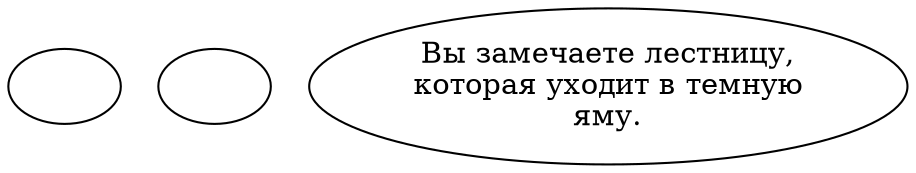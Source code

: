 digraph miToilet {
  "start" [style=filled       fillcolor="#FFFFFF"       color="#000000"]
  "start" [label=""]
  "use_p_proc" [style=filled       fillcolor="#FFFFFF"       color="#000000"]
  "use_p_proc" [label=""]
  "description_p_proc" [style=filled       fillcolor="#FFFFFF"       color="#000000"]
  "description_p_proc" [label="Вы замечаете лестницу,\nкоторая уходит в темную\nяму."]
}